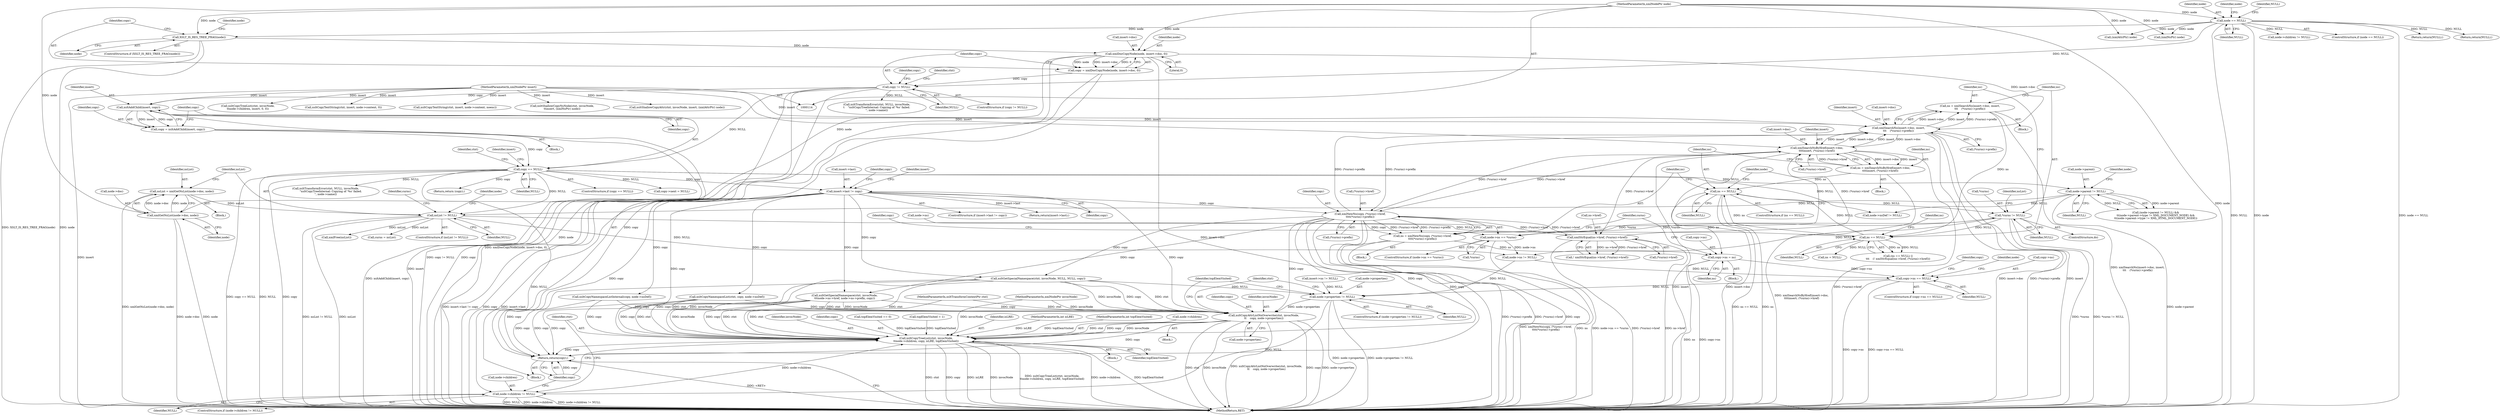 digraph "0_Chrome_96dbafe288dbe2f0cc45fa3c39daf6d0c37acbab_37@API" {
"1000404" [label="(Call,copy->ns = ns)"];
"1000380" [label="(Call,ns == NULL)"];
"1000368" [label="(Call,ns = xmlSearchNsByHref(insert->doc,\n\t\t\t\tinsert, (*curns)->href))"];
"1000370" [label="(Call,xmlSearchNsByHref(insert->doc,\n\t\t\t\tinsert, (*curns)->href))"];
"1000341" [label="(Call,xmlSearchNs(insert->doc, insert,\n\t\t\t    (*curns)->prefix))"];
"1000232" [label="(Call,xmlDocCopyNode(node, insert->doc, 0))"];
"1000204" [label="(Call,XSLT_IS_RES_TREE_FRAG(node))"];
"1000124" [label="(Call,node == NULL)"];
"1000117" [label="(MethodParameterIn,xmlNodePtr node)"];
"1000252" [label="(Call,xsltAddChild(insert, copy))"];
"1000118" [label="(MethodParameterIn,xmlNodePtr insert)"];
"1000239" [label="(Call,copy != NULL)"];
"1000230" [label="(Call,copy = xmlDocCopyNode(node, insert->doc, 0))"];
"1000386" [label="(Call,xmlNewNs(copy, (*curns)->href,\n\t\t\t\t(*curns)->prefix))"];
"1000271" [label="(Call,insert->last != copy)"];
"1000256" [label="(Call,copy == NULL)"];
"1000250" [label="(Call,copy = xsltAddChild(insert, copy))"];
"1000356" [label="(Call,xmlStrEqual(ns->href, (*curns)->href))"];
"1000352" [label="(Call,ns == NULL)"];
"1000339" [label="(Call,ns = xmlSearchNs(insert->doc, insert,\n\t\t\t    (*curns)->prefix))"];
"1000330" [label="(Call,nsList != NULL)"];
"1000322" [label="(Call,nsList = xmlGetNsList(node->doc, node))"];
"1000324" [label="(Call,xmlGetNsList(node->doc, node))"];
"1000298" [label="(Call,node->parent != NULL)"];
"1000411" [label="(Call,*curns != NULL)"];
"1000397" [label="(Call,node->ns == *curns)"];
"1000384" [label="(Call,ns = xmlNewNs(copy, (*curns)->href,\n\t\t\t\t(*curns)->prefix))"];
"1000454" [label="(Call,copy->ns == NULL)"];
"1000499" [label="(Call,node->properties != NULL)"];
"1000505" [label="(Call,xsltCopyAttrListNoOverwrite(ctxt, invocNode,\n\t\t    copy, node->properties))"];
"1000526" [label="(Call,xsltCopyTreeList(ctxt, invocNode,\n\t\tnode->children, copy, isLRE, topElemVisited))"];
"1000545" [label="(Return,return(copy);)"];
"1000520" [label="(Call,node->children != NULL)"];
"1000501" [label="(Identifier,node)"];
"1000357" [label="(Call,ns->href)"];
"1000163" [label="(Call,xsltCopyTextString(ctxt, insert, node->content, 0))"];
"1000245" [label="(Identifier,copy)"];
"1000272" [label="(Call,insert->last)"];
"1000116" [label="(MethodParameterIn,xmlNodePtr invocNode)"];
"1000371" [label="(Call,insert->doc)"];
"1000546" [label="(Identifier,copy)"];
"1000384" [label="(Call,ns = xmlNewNs(copy, (*curns)->href,\n\t\t\t\t(*curns)->prefix))"];
"1000538" [label="(Identifier,ctxt)"];
"1000392" [label="(Call,(*curns)->prefix)"];
"1000257" [label="(Identifier,copy)"];
"1000250" [label="(Call,copy = xsltAddChild(insert, copy))"];
"1000280" [label="(Call,copy->next = NULL)"];
"1000498" [label="(ControlStructure,if (node->properties != NULL))"];
"1000360" [label="(Call,(*curns)->href)"];
"1000232" [label="(Call,xmlDocCopyNode(node, insert->doc, 0))"];
"1000406" [label="(Identifier,copy)"];
"1000297" [label="(Call,(node->parent != NULL) &&\n\t\t(node->parent->type != XML_DOCUMENT_NODE) &&\n\t\t(node->parent->type != XML_HTML_DOCUMENT_NODE))"];
"1000125" [label="(Identifier,node)"];
"1000529" [label="(Call,node->children)"];
"1000275" [label="(Identifier,copy)"];
"1000514" [label="(Identifier,topElemVisited)"];
"1000154" [label="(Call,xsltCopyTextString(ctxt, insert, node->content, noenc))"];
"1000254" [label="(Identifier,copy)"];
"1000345" [label="(Identifier,insert)"];
"1000527" [label="(Identifier,ctxt)"];
"1000396" [label="(ControlStructure,if (node->ns == *curns))"];
"1000504" [label="(Block,)"];
"1000239" [label="(Call,copy != NULL)"];
"1000230" [label="(Call,copy = xmlDocCopyNode(node, insert->doc, 0))"];
"1000282" [label="(Identifier,copy)"];
"1000398" [label="(Call,node->ns)"];
"1000410" [label="(Identifier,curns)"];
"1000419" [label="(Call,node->nsDef != NULL)"];
"1000270" [label="(ControlStructure,if (insert->last != copy))"];
"1000278" [label="(Identifier,insert)"];
"1000537" [label="(Call,xsltTransformError(ctxt, NULL, invocNode,\n\t    \"xsltCopyTreeInternal: Copying of '%s' failed.\n\", node->name))"];
"1000369" [label="(Identifier,ns)"];
"1000455" [label="(Call,copy->ns)"];
"1000534" [label="(Identifier,topElemVisited)"];
"1000356" [label="(Call,xmlStrEqual(ns->href, (*curns)->href))"];
"1000508" [label="(Identifier,copy)"];
"1000380" [label="(Call,ns == NULL)"];
"1000434" [label="(Call,xsltCopyNamespaceList(ctxt, copy, node->nsDef))"];
"1000118" [label="(MethodParameterIn,xmlNodePtr insert)"];
"1000449" [label="(Identifier,node)"];
"1000123" [label="(ControlStructure,if (node == NULL))"];
"1000185" [label="(Call,xsltShallowCopyNsNode(ctxt, invocNode,\n\t\tinsert, (xmlNsPtr) node))"];
"1000382" [label="(Identifier,NULL)"];
"1000454" [label="(Call,copy->ns == NULL)"];
"1000374" [label="(Identifier,insert)"];
"1000340" [label="(Identifier,ns)"];
"1000261" [label="(Identifier,ctxt)"];
"1000528" [label="(Identifier,invocNode)"];
"1000532" [label="(Identifier,copy)"];
"1000127" [label="(Return,return(NULL);)"];
"1000328" [label="(Identifier,node)"];
"1000499" [label="(Call,node->properties != NULL)"];
"1000203" [label="(ControlStructure,if (XSLT_IS_RES_TREE_FRAG(node)))"];
"1000339" [label="(Call,ns = xmlSearchNs(insert->doc, insert,\n\t\t\t    (*curns)->prefix))"];
"1000299" [label="(Call,node->parent)"];
"1000364" [label="(Block,)"];
"1000205" [label="(Identifier,node)"];
"1000464" [label="(Call,xsltGetSpecialNamespace(ctxt, invocNode,\n\t\t\tnode->ns->href, node->ns->prefix, copy))"];
"1000329" [label="(ControlStructure,if (nsList != NULL))"];
"1000131" [label="(Identifier,node)"];
"1000318" [label="(Block,)"];
"1000174" [label="(Call,xsltShallowCopyAttr(ctxt, invocNode, insert, (xmlAttrPtr) node))"];
"1000412" [label="(Call,*curns)"];
"1000323" [label="(Identifier,nsList)"];
"1000260" [label="(Call,xsltTransformError(ctxt, NULL, invocNode,\n            \"xsltCopyTreeInternal: Copying of '%s' failed.\n\", node->name))"];
"1000503" [label="(Identifier,NULL)"];
"1000381" [label="(Identifier,ns)"];
"1000385" [label="(Identifier,ns)"];
"1000411" [label="(Call,*curns != NULL)"];
"1000307" [label="(Identifier,node)"];
"1000346" [label="(Call,(*curns)->prefix)"];
"1000233" [label="(Identifier,node)"];
"1000399" [label="(Identifier,node)"];
"1000375" [label="(Call,(*curns)->href)"];
"1000126" [label="(Identifier,NULL)"];
"1000526" [label="(Call,xsltCopyTreeList(ctxt, invocNode,\n\t\tnode->children, copy, isLRE, topElemVisited))"];
"1000332" [label="(Identifier,NULL)"];
"1000237" [label="(Literal,0)"];
"1000298" [label="(Call,node->parent != NULL)"];
"1000231" [label="(Identifier,copy)"];
"1000342" [label="(Call,insert->doc)"];
"1000387" [label="(Identifier,copy)"];
"1000117" [label="(MethodParameterIn,xmlNodePtr node)"];
"1000251" [label="(Identifier,copy)"];
"1000240" [label="(Identifier,copy)"];
"1000268" [label="(Return,return (copy);)"];
"1000324" [label="(Call,xmlGetNsList(node->doc, node))"];
"1000403" [label="(Block,)"];
"1000354" [label="(Identifier,NULL)"];
"1000401" [label="(Call,*curns)"];
"1000507" [label="(Identifier,invocNode)"];
"1000119" [label="(MethodParameterIn,int isLRE)"];
"1000520" [label="(Call,node->children != NULL)"];
"1000128" [label="(Identifier,NULL)"];
"1000492" [label="(Call,xsltGetSpecialNamespace(ctxt, invocNode, NULL, NULL, copy))"];
"1000352" [label="(Call,ns == NULL)"];
"1000370" [label="(Call,xmlSearchNsByHref(insert->doc,\n\t\t\t\tinsert, (*curns)->href))"];
"1000302" [label="(Identifier,NULL)"];
"1000215" [label="(Call,xsltCopyTreeList(ctxt, invocNode,\n\t\tnode->children, insert, 0, 0))"];
"1000115" [label="(MethodParameterIn,xsltTransformContextPtr ctxt)"];
"1000201" [label="(Return,return(NULL);)"];
"1000189" [label="(Call,(xmlNsPtr) node)"];
"1000256" [label="(Call,copy == NULL)"];
"1000458" [label="(Identifier,NULL)"];
"1000358" [label="(Identifier,ns)"];
"1000545" [label="(Return,return(copy);)"];
"1000330" [label="(Call,nsList != NULL)"];
"1000338" [label="(Block,)"];
"1000322" [label="(Call,nsList = xmlGetNsList(node->doc, node))"];
"1000547" [label="(MethodReturn,RET)"];
"1000121" [label="(Block,)"];
"1000519" [label="(ControlStructure,if (node->children != NULL))"];
"1000325" [label="(Call,node->doc)"];
"1000453" [label="(ControlStructure,if (copy->ns == NULL))"];
"1000253" [label="(Identifier,insert)"];
"1000120" [label="(MethodParameterIn,int topElemVisited)"];
"1000513" [label="(Call,topElemVisited == 0)"];
"1000509" [label="(Call,node->properties)"];
"1000351" [label="(Call,(ns == NULL) ||\n\t\t\t    (! xmlStrEqual(ns->href, (*curns)->href)))"];
"1000234" [label="(Call,insert->doc)"];
"1000388" [label="(Call,(*curns)->href)"];
"1000124" [label="(Call,node == NULL)"];
"1000524" [label="(Identifier,NULL)"];
"1000486" [label="(Call,insert->ns != NULL)"];
"1000397" [label="(Call,node->ns == *curns)"];
"1000273" [label="(Identifier,insert)"];
"1000331" [label="(Identifier,nsList)"];
"1000386" [label="(Call,xmlNewNs(copy, (*curns)->href,\n\t\t\t\t(*curns)->prefix))"];
"1000365" [label="(Call,ns = NULL)"];
"1000415" [label="(Call,xmlFree(nsList))"];
"1000271" [label="(Call,insert->last != copy)"];
"1000416" [label="(Identifier,nsList)"];
"1000204" [label="(Call,XSLT_IS_RES_TREE_FRAG(node))"];
"1000500" [label="(Call,node->properties)"];
"1000447" [label="(Call,node->ns != NULL)"];
"1000506" [label="(Identifier,ctxt)"];
"1000334" [label="(Call,curns = nsList)"];
"1000525" [label="(Block,)"];
"1000516" [label="(Call,topElemVisited = 1)"];
"1000242" [label="(Block,)"];
"1000383" [label="(Block,)"];
"1000210" [label="(Identifier,node)"];
"1000258" [label="(Identifier,NULL)"];
"1000404" [label="(Call,copy->ns = ns)"];
"1000178" [label="(Call,(xmlAttrPtr) node)"];
"1000341" [label="(Call,xmlSearchNs(insert->doc, insert,\n\t\t\t    (*curns)->prefix))"];
"1000533" [label="(Identifier,isLRE)"];
"1000462" [label="(Identifier,copy)"];
"1000241" [label="(Identifier,NULL)"];
"1000208" [label="(Call,node->children != NULL)"];
"1000238" [label="(ControlStructure,if (copy != NULL))"];
"1000408" [label="(Identifier,ns)"];
"1000335" [label="(Identifier,curns)"];
"1000337" [label="(ControlStructure,do)"];
"1000355" [label="(Call,! xmlStrEqual(ns->href, (*curns)->href))"];
"1000379" [label="(ControlStructure,if (ns == NULL))"];
"1000414" [label="(Identifier,NULL)"];
"1000252" [label="(Call,xsltAddChild(insert, copy))"];
"1000505" [label="(Call,xsltCopyAttrListNoOverwrite(ctxt, invocNode,\n\t\t    copy, node->properties))"];
"1000353" [label="(Identifier,ns)"];
"1000276" [label="(Return,return(insert->last);)"];
"1000521" [label="(Call,node->children)"];
"1000441" [label="(Call,xsltCopyNamespaceListInternal(copy, node->nsDef))"];
"1000368" [label="(Call,ns = xmlSearchNsByHref(insert->doc,\n\t\t\t\tinsert, (*curns)->href))"];
"1000255" [label="(ControlStructure,if (copy == NULL))"];
"1000405" [label="(Call,copy->ns)"];
"1000404" -> "1000403"  [label="AST: "];
"1000404" -> "1000408"  [label="CFG: "];
"1000405" -> "1000404"  [label="AST: "];
"1000408" -> "1000404"  [label="AST: "];
"1000410" -> "1000404"  [label="CFG: "];
"1000404" -> "1000547"  [label="DDG: copy->ns"];
"1000404" -> "1000547"  [label="DDG: ns"];
"1000380" -> "1000404"  [label="DDG: ns"];
"1000384" -> "1000404"  [label="DDG: ns"];
"1000404" -> "1000454"  [label="DDG: copy->ns"];
"1000380" -> "1000379"  [label="AST: "];
"1000380" -> "1000382"  [label="CFG: "];
"1000381" -> "1000380"  [label="AST: "];
"1000382" -> "1000380"  [label="AST: "];
"1000385" -> "1000380"  [label="CFG: "];
"1000399" -> "1000380"  [label="CFG: "];
"1000380" -> "1000547"  [label="DDG: ns == NULL"];
"1000380" -> "1000547"  [label="DDG: ns"];
"1000368" -> "1000380"  [label="DDG: ns"];
"1000352" -> "1000380"  [label="DDG: ns"];
"1000352" -> "1000380"  [label="DDG: NULL"];
"1000380" -> "1000411"  [label="DDG: NULL"];
"1000368" -> "1000364"  [label="AST: "];
"1000368" -> "1000370"  [label="CFG: "];
"1000369" -> "1000368"  [label="AST: "];
"1000370" -> "1000368"  [label="AST: "];
"1000381" -> "1000368"  [label="CFG: "];
"1000368" -> "1000547"  [label="DDG: xmlSearchNsByHref(insert->doc,\n\t\t\t\tinsert, (*curns)->href)"];
"1000370" -> "1000368"  [label="DDG: insert->doc"];
"1000370" -> "1000368"  [label="DDG: insert"];
"1000370" -> "1000368"  [label="DDG: (*curns)->href"];
"1000370" -> "1000375"  [label="CFG: "];
"1000371" -> "1000370"  [label="AST: "];
"1000374" -> "1000370"  [label="AST: "];
"1000375" -> "1000370"  [label="AST: "];
"1000370" -> "1000547"  [label="DDG: (*curns)->href"];
"1000370" -> "1000547"  [label="DDG: insert"];
"1000370" -> "1000547"  [label="DDG: insert->doc"];
"1000370" -> "1000341"  [label="DDG: insert->doc"];
"1000370" -> "1000341"  [label="DDG: insert"];
"1000370" -> "1000356"  [label="DDG: (*curns)->href"];
"1000341" -> "1000370"  [label="DDG: insert->doc"];
"1000341" -> "1000370"  [label="DDG: insert"];
"1000118" -> "1000370"  [label="DDG: insert"];
"1000386" -> "1000370"  [label="DDG: (*curns)->href"];
"1000356" -> "1000370"  [label="DDG: (*curns)->href"];
"1000370" -> "1000386"  [label="DDG: (*curns)->href"];
"1000341" -> "1000339"  [label="AST: "];
"1000341" -> "1000346"  [label="CFG: "];
"1000342" -> "1000341"  [label="AST: "];
"1000345" -> "1000341"  [label="AST: "];
"1000346" -> "1000341"  [label="AST: "];
"1000339" -> "1000341"  [label="CFG: "];
"1000341" -> "1000547"  [label="DDG: insert->doc"];
"1000341" -> "1000547"  [label="DDG: (*curns)->prefix"];
"1000341" -> "1000547"  [label="DDG: insert"];
"1000341" -> "1000339"  [label="DDG: insert->doc"];
"1000341" -> "1000339"  [label="DDG: insert"];
"1000341" -> "1000339"  [label="DDG: (*curns)->prefix"];
"1000232" -> "1000341"  [label="DDG: insert->doc"];
"1000252" -> "1000341"  [label="DDG: insert"];
"1000118" -> "1000341"  [label="DDG: insert"];
"1000386" -> "1000341"  [label="DDG: (*curns)->prefix"];
"1000341" -> "1000386"  [label="DDG: (*curns)->prefix"];
"1000232" -> "1000230"  [label="AST: "];
"1000232" -> "1000237"  [label="CFG: "];
"1000233" -> "1000232"  [label="AST: "];
"1000234" -> "1000232"  [label="AST: "];
"1000237" -> "1000232"  [label="AST: "];
"1000230" -> "1000232"  [label="CFG: "];
"1000232" -> "1000547"  [label="DDG: node"];
"1000232" -> "1000547"  [label="DDG: insert->doc"];
"1000232" -> "1000230"  [label="DDG: node"];
"1000232" -> "1000230"  [label="DDG: insert->doc"];
"1000232" -> "1000230"  [label="DDG: 0"];
"1000204" -> "1000232"  [label="DDG: node"];
"1000117" -> "1000232"  [label="DDG: node"];
"1000232" -> "1000324"  [label="DDG: node"];
"1000204" -> "1000203"  [label="AST: "];
"1000204" -> "1000205"  [label="CFG: "];
"1000205" -> "1000204"  [label="AST: "];
"1000210" -> "1000204"  [label="CFG: "];
"1000231" -> "1000204"  [label="CFG: "];
"1000204" -> "1000547"  [label="DDG: node"];
"1000204" -> "1000547"  [label="DDG: XSLT_IS_RES_TREE_FRAG(node)"];
"1000124" -> "1000204"  [label="DDG: node"];
"1000117" -> "1000204"  [label="DDG: node"];
"1000124" -> "1000123"  [label="AST: "];
"1000124" -> "1000126"  [label="CFG: "];
"1000125" -> "1000124"  [label="AST: "];
"1000126" -> "1000124"  [label="AST: "];
"1000128" -> "1000124"  [label="CFG: "];
"1000131" -> "1000124"  [label="CFG: "];
"1000124" -> "1000547"  [label="DDG: NULL"];
"1000124" -> "1000547"  [label="DDG: node"];
"1000124" -> "1000547"  [label="DDG: node == NULL"];
"1000117" -> "1000124"  [label="DDG: node"];
"1000124" -> "1000127"  [label="DDG: NULL"];
"1000124" -> "1000178"  [label="DDG: node"];
"1000124" -> "1000189"  [label="DDG: node"];
"1000124" -> "1000201"  [label="DDG: NULL"];
"1000124" -> "1000208"  [label="DDG: NULL"];
"1000124" -> "1000239"  [label="DDG: NULL"];
"1000117" -> "1000114"  [label="AST: "];
"1000117" -> "1000547"  [label="DDG: node"];
"1000117" -> "1000178"  [label="DDG: node"];
"1000117" -> "1000189"  [label="DDG: node"];
"1000117" -> "1000324"  [label="DDG: node"];
"1000252" -> "1000250"  [label="AST: "];
"1000252" -> "1000254"  [label="CFG: "];
"1000253" -> "1000252"  [label="AST: "];
"1000254" -> "1000252"  [label="AST: "];
"1000250" -> "1000252"  [label="CFG: "];
"1000252" -> "1000547"  [label="DDG: insert"];
"1000252" -> "1000250"  [label="DDG: insert"];
"1000252" -> "1000250"  [label="DDG: copy"];
"1000118" -> "1000252"  [label="DDG: insert"];
"1000239" -> "1000252"  [label="DDG: copy"];
"1000118" -> "1000114"  [label="AST: "];
"1000118" -> "1000547"  [label="DDG: insert"];
"1000118" -> "1000154"  [label="DDG: insert"];
"1000118" -> "1000163"  [label="DDG: insert"];
"1000118" -> "1000174"  [label="DDG: insert"];
"1000118" -> "1000185"  [label="DDG: insert"];
"1000118" -> "1000215"  [label="DDG: insert"];
"1000239" -> "1000238"  [label="AST: "];
"1000239" -> "1000241"  [label="CFG: "];
"1000240" -> "1000239"  [label="AST: "];
"1000241" -> "1000239"  [label="AST: "];
"1000245" -> "1000239"  [label="CFG: "];
"1000538" -> "1000239"  [label="CFG: "];
"1000239" -> "1000547"  [label="DDG: copy != NULL"];
"1000239" -> "1000547"  [label="DDG: copy"];
"1000230" -> "1000239"  [label="DDG: copy"];
"1000239" -> "1000256"  [label="DDG: NULL"];
"1000239" -> "1000537"  [label="DDG: NULL"];
"1000239" -> "1000545"  [label="DDG: copy"];
"1000230" -> "1000121"  [label="AST: "];
"1000231" -> "1000230"  [label="AST: "];
"1000240" -> "1000230"  [label="CFG: "];
"1000230" -> "1000547"  [label="DDG: xmlDocCopyNode(node, insert->doc, 0)"];
"1000386" -> "1000384"  [label="AST: "];
"1000386" -> "1000392"  [label="CFG: "];
"1000387" -> "1000386"  [label="AST: "];
"1000388" -> "1000386"  [label="AST: "];
"1000392" -> "1000386"  [label="AST: "];
"1000384" -> "1000386"  [label="CFG: "];
"1000386" -> "1000547"  [label="DDG: (*curns)->prefix"];
"1000386" -> "1000547"  [label="DDG: (*curns)->href"];
"1000386" -> "1000547"  [label="DDG: copy"];
"1000386" -> "1000356"  [label="DDG: (*curns)->href"];
"1000386" -> "1000384"  [label="DDG: copy"];
"1000386" -> "1000384"  [label="DDG: (*curns)->href"];
"1000386" -> "1000384"  [label="DDG: (*curns)->prefix"];
"1000271" -> "1000386"  [label="DDG: copy"];
"1000356" -> "1000386"  [label="DDG: (*curns)->href"];
"1000386" -> "1000464"  [label="DDG: copy"];
"1000386" -> "1000492"  [label="DDG: copy"];
"1000386" -> "1000505"  [label="DDG: copy"];
"1000386" -> "1000526"  [label="DDG: copy"];
"1000386" -> "1000545"  [label="DDG: copy"];
"1000271" -> "1000270"  [label="AST: "];
"1000271" -> "1000275"  [label="CFG: "];
"1000272" -> "1000271"  [label="AST: "];
"1000275" -> "1000271"  [label="AST: "];
"1000278" -> "1000271"  [label="CFG: "];
"1000282" -> "1000271"  [label="CFG: "];
"1000271" -> "1000547"  [label="DDG: copy"];
"1000271" -> "1000547"  [label="DDG: insert->last"];
"1000271" -> "1000547"  [label="DDG: insert->last != copy"];
"1000256" -> "1000271"  [label="DDG: copy"];
"1000271" -> "1000276"  [label="DDG: insert->last"];
"1000271" -> "1000434"  [label="DDG: copy"];
"1000271" -> "1000441"  [label="DDG: copy"];
"1000271" -> "1000464"  [label="DDG: copy"];
"1000271" -> "1000492"  [label="DDG: copy"];
"1000271" -> "1000505"  [label="DDG: copy"];
"1000271" -> "1000526"  [label="DDG: copy"];
"1000271" -> "1000545"  [label="DDG: copy"];
"1000256" -> "1000255"  [label="AST: "];
"1000256" -> "1000258"  [label="CFG: "];
"1000257" -> "1000256"  [label="AST: "];
"1000258" -> "1000256"  [label="AST: "];
"1000261" -> "1000256"  [label="CFG: "];
"1000273" -> "1000256"  [label="CFG: "];
"1000256" -> "1000547"  [label="DDG: NULL"];
"1000256" -> "1000547"  [label="DDG: copy"];
"1000256" -> "1000547"  [label="DDG: copy == NULL"];
"1000250" -> "1000256"  [label="DDG: copy"];
"1000256" -> "1000260"  [label="DDG: NULL"];
"1000256" -> "1000268"  [label="DDG: copy"];
"1000256" -> "1000280"  [label="DDG: NULL"];
"1000256" -> "1000298"  [label="DDG: NULL"];
"1000256" -> "1000330"  [label="DDG: NULL"];
"1000256" -> "1000419"  [label="DDG: NULL"];
"1000256" -> "1000520"  [label="DDG: NULL"];
"1000250" -> "1000242"  [label="AST: "];
"1000251" -> "1000250"  [label="AST: "];
"1000257" -> "1000250"  [label="CFG: "];
"1000250" -> "1000547"  [label="DDG: xsltAddChild(insert, copy)"];
"1000356" -> "1000355"  [label="AST: "];
"1000356" -> "1000360"  [label="CFG: "];
"1000357" -> "1000356"  [label="AST: "];
"1000360" -> "1000356"  [label="AST: "];
"1000355" -> "1000356"  [label="CFG: "];
"1000356" -> "1000547"  [label="DDG: ns->href"];
"1000356" -> "1000547"  [label="DDG: (*curns)->href"];
"1000356" -> "1000355"  [label="DDG: ns->href"];
"1000356" -> "1000355"  [label="DDG: (*curns)->href"];
"1000352" -> "1000351"  [label="AST: "];
"1000352" -> "1000354"  [label="CFG: "];
"1000353" -> "1000352"  [label="AST: "];
"1000354" -> "1000352"  [label="AST: "];
"1000358" -> "1000352"  [label="CFG: "];
"1000351" -> "1000352"  [label="CFG: "];
"1000352" -> "1000351"  [label="DDG: ns"];
"1000352" -> "1000351"  [label="DDG: NULL"];
"1000339" -> "1000352"  [label="DDG: ns"];
"1000330" -> "1000352"  [label="DDG: NULL"];
"1000411" -> "1000352"  [label="DDG: NULL"];
"1000352" -> "1000365"  [label="DDG: NULL"];
"1000339" -> "1000338"  [label="AST: "];
"1000340" -> "1000339"  [label="AST: "];
"1000353" -> "1000339"  [label="CFG: "];
"1000339" -> "1000547"  [label="DDG: xmlSearchNs(insert->doc, insert,\n\t\t\t    (*curns)->prefix)"];
"1000330" -> "1000329"  [label="AST: "];
"1000330" -> "1000332"  [label="CFG: "];
"1000331" -> "1000330"  [label="AST: "];
"1000332" -> "1000330"  [label="AST: "];
"1000335" -> "1000330"  [label="CFG: "];
"1000449" -> "1000330"  [label="CFG: "];
"1000330" -> "1000547"  [label="DDG: nsList"];
"1000330" -> "1000547"  [label="DDG: nsList != NULL"];
"1000322" -> "1000330"  [label="DDG: nsList"];
"1000298" -> "1000330"  [label="DDG: NULL"];
"1000330" -> "1000334"  [label="DDG: nsList"];
"1000330" -> "1000415"  [label="DDG: nsList"];
"1000330" -> "1000447"  [label="DDG: NULL"];
"1000322" -> "1000318"  [label="AST: "];
"1000322" -> "1000324"  [label="CFG: "];
"1000323" -> "1000322"  [label="AST: "];
"1000324" -> "1000322"  [label="AST: "];
"1000331" -> "1000322"  [label="CFG: "];
"1000322" -> "1000547"  [label="DDG: xmlGetNsList(node->doc, node)"];
"1000324" -> "1000322"  [label="DDG: node->doc"];
"1000324" -> "1000322"  [label="DDG: node"];
"1000324" -> "1000328"  [label="CFG: "];
"1000325" -> "1000324"  [label="AST: "];
"1000328" -> "1000324"  [label="AST: "];
"1000324" -> "1000547"  [label="DDG: node"];
"1000324" -> "1000547"  [label="DDG: node->doc"];
"1000298" -> "1000297"  [label="AST: "];
"1000298" -> "1000302"  [label="CFG: "];
"1000299" -> "1000298"  [label="AST: "];
"1000302" -> "1000298"  [label="AST: "];
"1000307" -> "1000298"  [label="CFG: "];
"1000297" -> "1000298"  [label="CFG: "];
"1000298" -> "1000547"  [label="DDG: node->parent"];
"1000298" -> "1000297"  [label="DDG: node->parent"];
"1000298" -> "1000297"  [label="DDG: NULL"];
"1000298" -> "1000419"  [label="DDG: NULL"];
"1000411" -> "1000337"  [label="AST: "];
"1000411" -> "1000414"  [label="CFG: "];
"1000412" -> "1000411"  [label="AST: "];
"1000414" -> "1000411"  [label="AST: "];
"1000340" -> "1000411"  [label="CFG: "];
"1000416" -> "1000411"  [label="CFG: "];
"1000411" -> "1000547"  [label="DDG: *curns != NULL"];
"1000411" -> "1000547"  [label="DDG: *curns"];
"1000411" -> "1000397"  [label="DDG: *curns"];
"1000397" -> "1000411"  [label="DDG: *curns"];
"1000411" -> "1000447"  [label="DDG: NULL"];
"1000397" -> "1000396"  [label="AST: "];
"1000397" -> "1000401"  [label="CFG: "];
"1000398" -> "1000397"  [label="AST: "];
"1000401" -> "1000397"  [label="AST: "];
"1000406" -> "1000397"  [label="CFG: "];
"1000410" -> "1000397"  [label="CFG: "];
"1000397" -> "1000547"  [label="DDG: node->ns == *curns"];
"1000397" -> "1000447"  [label="DDG: node->ns"];
"1000384" -> "1000383"  [label="AST: "];
"1000385" -> "1000384"  [label="AST: "];
"1000399" -> "1000384"  [label="CFG: "];
"1000384" -> "1000547"  [label="DDG: xmlNewNs(copy, (*curns)->href,\n\t\t\t\t(*curns)->prefix)"];
"1000384" -> "1000547"  [label="DDG: ns"];
"1000454" -> "1000453"  [label="AST: "];
"1000454" -> "1000458"  [label="CFG: "];
"1000455" -> "1000454"  [label="AST: "];
"1000458" -> "1000454"  [label="AST: "];
"1000462" -> "1000454"  [label="CFG: "];
"1000501" -> "1000454"  [label="CFG: "];
"1000454" -> "1000547"  [label="DDG: copy->ns"];
"1000454" -> "1000547"  [label="DDG: copy->ns == NULL"];
"1000447" -> "1000454"  [label="DDG: NULL"];
"1000454" -> "1000499"  [label="DDG: NULL"];
"1000499" -> "1000498"  [label="AST: "];
"1000499" -> "1000503"  [label="CFG: "];
"1000500" -> "1000499"  [label="AST: "];
"1000503" -> "1000499"  [label="AST: "];
"1000506" -> "1000499"  [label="CFG: "];
"1000514" -> "1000499"  [label="CFG: "];
"1000499" -> "1000547"  [label="DDG: node->properties != NULL"];
"1000499" -> "1000547"  [label="DDG: node->properties"];
"1000492" -> "1000499"  [label="DDG: NULL"];
"1000486" -> "1000499"  [label="DDG: NULL"];
"1000447" -> "1000499"  [label="DDG: NULL"];
"1000499" -> "1000505"  [label="DDG: node->properties"];
"1000499" -> "1000520"  [label="DDG: NULL"];
"1000505" -> "1000504"  [label="AST: "];
"1000505" -> "1000509"  [label="CFG: "];
"1000506" -> "1000505"  [label="AST: "];
"1000507" -> "1000505"  [label="AST: "];
"1000508" -> "1000505"  [label="AST: "];
"1000509" -> "1000505"  [label="AST: "];
"1000514" -> "1000505"  [label="CFG: "];
"1000505" -> "1000547"  [label="DDG: node->properties"];
"1000505" -> "1000547"  [label="DDG: ctxt"];
"1000505" -> "1000547"  [label="DDG: invocNode"];
"1000505" -> "1000547"  [label="DDG: xsltCopyAttrListNoOverwrite(ctxt, invocNode,\n\t\t    copy, node->properties)"];
"1000505" -> "1000547"  [label="DDG: copy"];
"1000464" -> "1000505"  [label="DDG: ctxt"];
"1000464" -> "1000505"  [label="DDG: invocNode"];
"1000464" -> "1000505"  [label="DDG: copy"];
"1000492" -> "1000505"  [label="DDG: ctxt"];
"1000492" -> "1000505"  [label="DDG: invocNode"];
"1000492" -> "1000505"  [label="DDG: copy"];
"1000434" -> "1000505"  [label="DDG: ctxt"];
"1000434" -> "1000505"  [label="DDG: copy"];
"1000115" -> "1000505"  [label="DDG: ctxt"];
"1000116" -> "1000505"  [label="DDG: invocNode"];
"1000441" -> "1000505"  [label="DDG: copy"];
"1000505" -> "1000526"  [label="DDG: ctxt"];
"1000505" -> "1000526"  [label="DDG: invocNode"];
"1000505" -> "1000526"  [label="DDG: copy"];
"1000505" -> "1000545"  [label="DDG: copy"];
"1000526" -> "1000525"  [label="AST: "];
"1000526" -> "1000534"  [label="CFG: "];
"1000527" -> "1000526"  [label="AST: "];
"1000528" -> "1000526"  [label="AST: "];
"1000529" -> "1000526"  [label="AST: "];
"1000532" -> "1000526"  [label="AST: "];
"1000533" -> "1000526"  [label="AST: "];
"1000534" -> "1000526"  [label="AST: "];
"1000546" -> "1000526"  [label="CFG: "];
"1000526" -> "1000547"  [label="DDG: isLRE"];
"1000526" -> "1000547"  [label="DDG: invocNode"];
"1000526" -> "1000547"  [label="DDG: xsltCopyTreeList(ctxt, invocNode,\n\t\tnode->children, copy, isLRE, topElemVisited)"];
"1000526" -> "1000547"  [label="DDG: node->children"];
"1000526" -> "1000547"  [label="DDG: topElemVisited"];
"1000526" -> "1000547"  [label="DDG: ctxt"];
"1000526" -> "1000547"  [label="DDG: copy"];
"1000492" -> "1000526"  [label="DDG: ctxt"];
"1000492" -> "1000526"  [label="DDG: invocNode"];
"1000492" -> "1000526"  [label="DDG: copy"];
"1000434" -> "1000526"  [label="DDG: ctxt"];
"1000434" -> "1000526"  [label="DDG: copy"];
"1000464" -> "1000526"  [label="DDG: ctxt"];
"1000464" -> "1000526"  [label="DDG: invocNode"];
"1000464" -> "1000526"  [label="DDG: copy"];
"1000115" -> "1000526"  [label="DDG: ctxt"];
"1000116" -> "1000526"  [label="DDG: invocNode"];
"1000520" -> "1000526"  [label="DDG: node->children"];
"1000441" -> "1000526"  [label="DDG: copy"];
"1000119" -> "1000526"  [label="DDG: isLRE"];
"1000513" -> "1000526"  [label="DDG: topElemVisited"];
"1000516" -> "1000526"  [label="DDG: topElemVisited"];
"1000120" -> "1000526"  [label="DDG: topElemVisited"];
"1000526" -> "1000545"  [label="DDG: copy"];
"1000545" -> "1000121"  [label="AST: "];
"1000545" -> "1000546"  [label="CFG: "];
"1000546" -> "1000545"  [label="AST: "];
"1000547" -> "1000545"  [label="CFG: "];
"1000545" -> "1000547"  [label="DDG: <RET>"];
"1000546" -> "1000545"  [label="DDG: copy"];
"1000441" -> "1000545"  [label="DDG: copy"];
"1000434" -> "1000545"  [label="DDG: copy"];
"1000492" -> "1000545"  [label="DDG: copy"];
"1000464" -> "1000545"  [label="DDG: copy"];
"1000520" -> "1000519"  [label="AST: "];
"1000520" -> "1000524"  [label="CFG: "];
"1000521" -> "1000520"  [label="AST: "];
"1000524" -> "1000520"  [label="AST: "];
"1000527" -> "1000520"  [label="CFG: "];
"1000546" -> "1000520"  [label="CFG: "];
"1000520" -> "1000547"  [label="DDG: node->children != NULL"];
"1000520" -> "1000547"  [label="DDG: NULL"];
"1000520" -> "1000547"  [label="DDG: node->children"];
}
